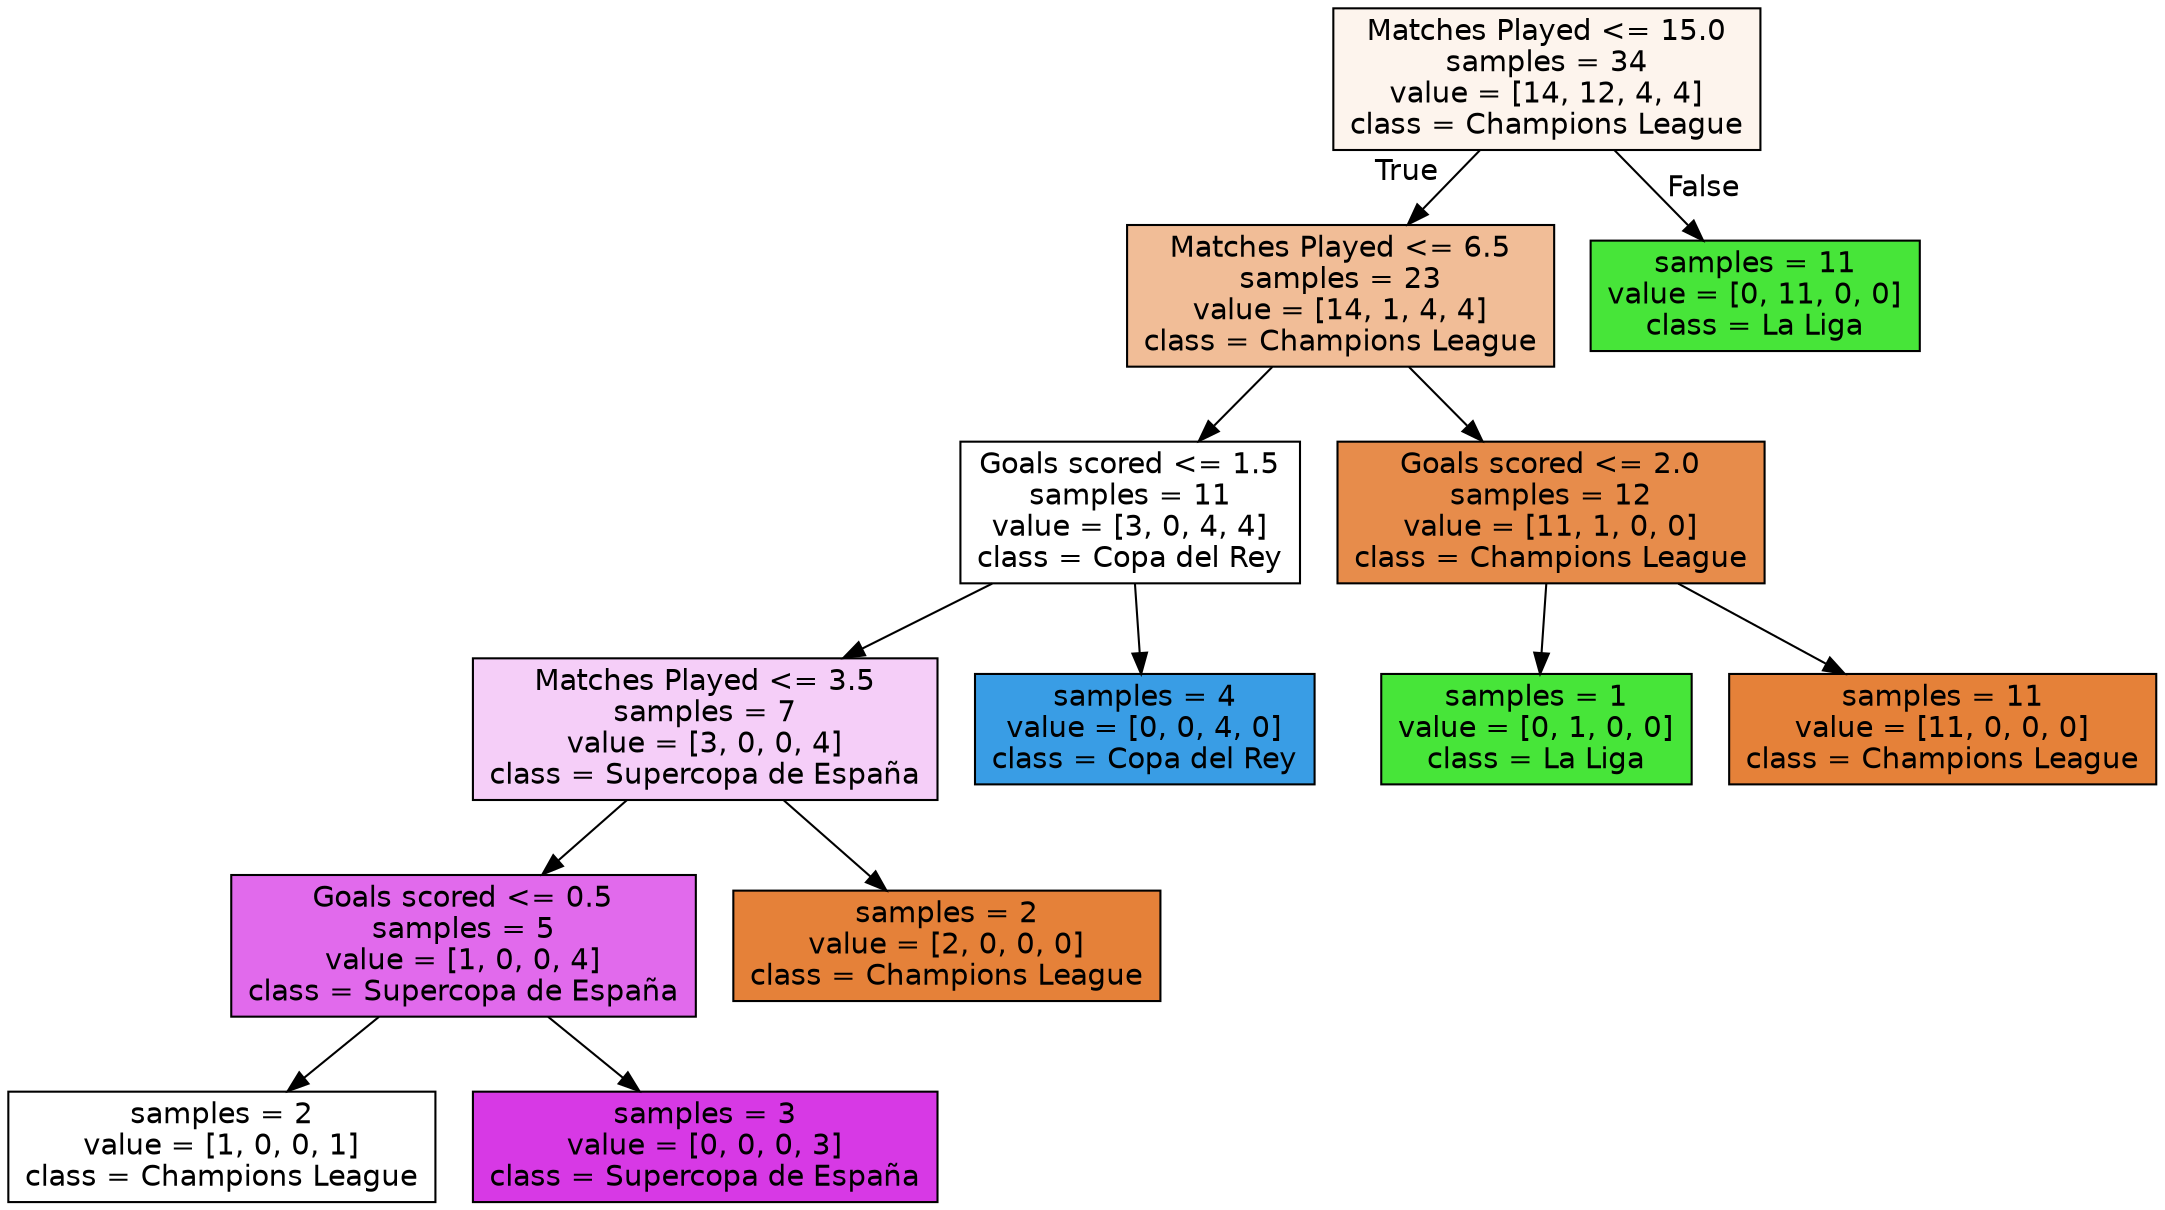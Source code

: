 digraph Tree {
node [shape=box, style="filled", color="black", fontname="helvetica"] ;
edge [fontname="helvetica"] ;
0 [label="Matches Played <= 15.0\nsamples = 34\nvalue = [14, 12, 4, 4]\nclass = Champions League", fillcolor="#fdf4ed"] ;
1 [label="Matches Played <= 6.5\nsamples = 23\nvalue = [14, 1, 4, 4]\nclass = Champions League", fillcolor="#f1bd97"] ;
0 -> 1 [labeldistance=2.5, labelangle=45, headlabel="True"] ;
2 [label="Goals scored <= 1.5\nsamples = 11\nvalue = [3, 0, 4, 4]\nclass = Copa del Rey", fillcolor="#ffffff"] ;
1 -> 2 ;
3 [label="Matches Played <= 3.5\nsamples = 7\nvalue = [3, 0, 0, 4]\nclass = Supercopa de España", fillcolor="#f5cef8"] ;
2 -> 3 ;
4 [label="Goals scored <= 0.5\nsamples = 5\nvalue = [1, 0, 0, 4]\nclass = Supercopa de España", fillcolor="#e16aec"] ;
3 -> 4 ;
5 [label="samples = 2\nvalue = [1, 0, 0, 1]\nclass = Champions League", fillcolor="#ffffff"] ;
4 -> 5 ;
6 [label="samples = 3\nvalue = [0, 0, 0, 3]\nclass = Supercopa de España", fillcolor="#d739e5"] ;
4 -> 6 ;
7 [label="samples = 2\nvalue = [2, 0, 0, 0]\nclass = Champions League", fillcolor="#e58139"] ;
3 -> 7 ;
8 [label="samples = 4\nvalue = [0, 0, 4, 0]\nclass = Copa del Rey", fillcolor="#399de5"] ;
2 -> 8 ;
9 [label="Goals scored <= 2.0\nsamples = 12\nvalue = [11, 1, 0, 0]\nclass = Champions League", fillcolor="#e78c4b"] ;
1 -> 9 ;
10 [label="samples = 1\nvalue = [0, 1, 0, 0]\nclass = La Liga", fillcolor="#47e539"] ;
9 -> 10 ;
11 [label="samples = 11\nvalue = [11, 0, 0, 0]\nclass = Champions League", fillcolor="#e58139"] ;
9 -> 11 ;
12 [label="samples = 11\nvalue = [0, 11, 0, 0]\nclass = La Liga", fillcolor="#47e539"] ;
0 -> 12 [labeldistance=2.5, labelangle=-45, headlabel="False"] ;
}